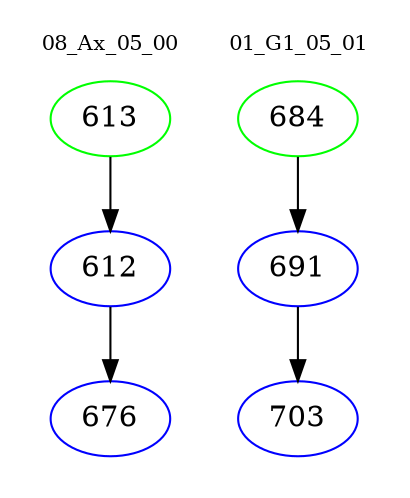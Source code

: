 digraph{
subgraph cluster_0 {
color = white
label = "08_Ax_05_00";
fontsize=10;
T0_613 [label="613", color="green"]
T0_613 -> T0_612 [color="black"]
T0_612 [label="612", color="blue"]
T0_612 -> T0_676 [color="black"]
T0_676 [label="676", color="blue"]
}
subgraph cluster_1 {
color = white
label = "01_G1_05_01";
fontsize=10;
T1_684 [label="684", color="green"]
T1_684 -> T1_691 [color="black"]
T1_691 [label="691", color="blue"]
T1_691 -> T1_703 [color="black"]
T1_703 [label="703", color="blue"]
}
}
